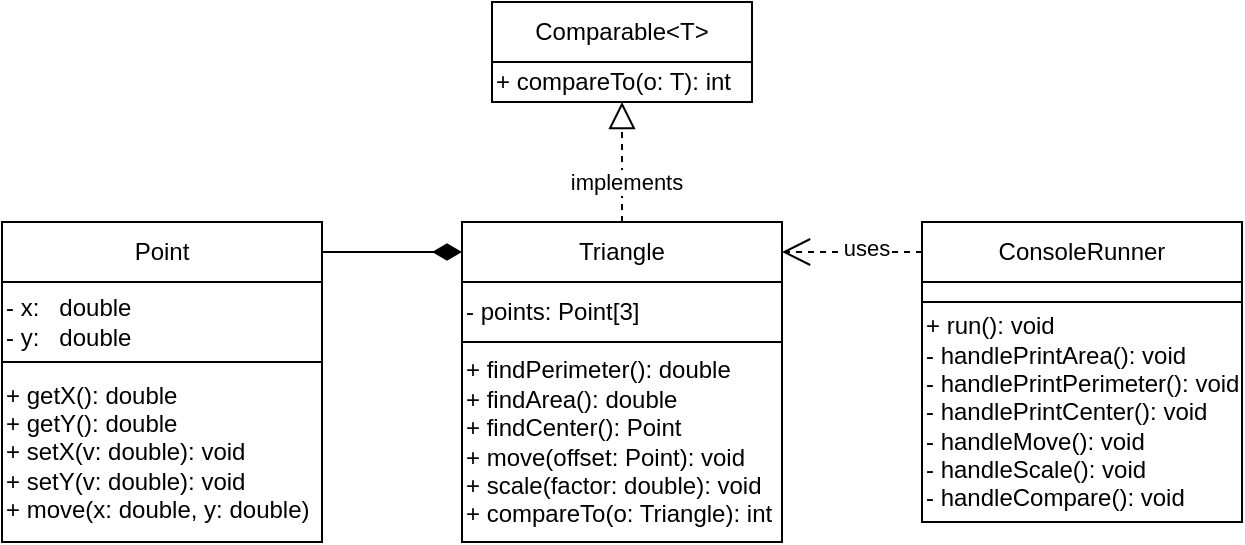 <mxfile>
    <diagram id="3jqajmg7M_PDbqFlmPRO" name="Страница — 1">
        <mxGraphModel dx="635" dy="465" grid="1" gridSize="10" guides="1" tooltips="1" connect="1" arrows="1" fold="1" page="1" pageScale="1" pageWidth="850" pageHeight="1100" background="none" math="0" shadow="0">
            <root>
                <mxCell id="0"/>
                <mxCell id="1" parent="0"/>
                <mxCell id="2" style="edgeStyle=orthogonalEdgeStyle;rounded=0;orthogonalLoop=1;jettySize=auto;html=1;exitX=1;exitY=0.5;exitDx=0;exitDy=0;entryX=0;entryY=0.5;entryDx=0;entryDy=0;endArrow=diamondThin;endFill=1;endSize=12;" parent="1" source="3" target="8" edge="1">
                    <mxGeometry relative="1" as="geometry"/>
                </mxCell>
                <mxCell id="3" value="Point&lt;br&gt;" style="rounded=0;whiteSpace=wrap;html=1;" parent="1" vertex="1">
                    <mxGeometry x="250" y="130" width="160" height="30" as="geometry"/>
                </mxCell>
                <mxCell id="4" value="- x:&lt;span style=&quot;white-space: pre;&quot;&gt;&#9;&lt;/span&gt;double&lt;br&gt;- y:&lt;span style=&quot;white-space: pre;&quot;&gt;&#9;&lt;/span&gt;double" style="rounded=0;whiteSpace=wrap;html=1;align=left;" parent="1" vertex="1">
                    <mxGeometry x="250" y="160" width="160" height="40" as="geometry"/>
                </mxCell>
                <mxCell id="5" value="+ getX(): double&lt;br&gt;+ getY(): double&lt;br&gt;+ setX(v: double): void&lt;br&gt;+ setY(v: double): void&lt;br&gt;+ move(x: double, y: double)" style="rounded=0;whiteSpace=wrap;html=1;align=left;" parent="1" vertex="1">
                    <mxGeometry x="250" y="200" width="160" height="90" as="geometry"/>
                </mxCell>
                <mxCell id="6" style="edgeStyle=orthogonalEdgeStyle;rounded=0;orthogonalLoop=1;jettySize=auto;html=1;exitX=0.5;exitY=0;exitDx=0;exitDy=0;dashed=1;endArrow=block;endFill=0;endSize=11;entryX=0.5;entryY=1;entryDx=0;entryDy=0;" parent="1" source="8" target="13" edge="1">
                    <mxGeometry relative="1" as="geometry">
                        <mxPoint x="620" y="90" as="targetPoint"/>
                    </mxGeometry>
                </mxCell>
                <mxCell id="7" value="implements" style="edgeLabel;html=1;align=center;verticalAlign=middle;resizable=0;points=[];rounded=0;" parent="6" vertex="1" connectable="0">
                    <mxGeometry x="-0.333" y="-2" relative="1" as="geometry">
                        <mxPoint as="offset"/>
                    </mxGeometry>
                </mxCell>
                <mxCell id="8" value="Triangle" style="rounded=0;whiteSpace=wrap;html=1;" parent="1" vertex="1">
                    <mxGeometry x="480" y="130" width="160" height="30" as="geometry"/>
                </mxCell>
                <mxCell id="12" value="" style="edgeStyle=none;html=1;" parent="1" source="9" target="10" edge="1">
                    <mxGeometry relative="1" as="geometry"/>
                </mxCell>
                <mxCell id="9" value="- points: Point[3]" style="rounded=0;whiteSpace=wrap;html=1;align=left;" parent="1" vertex="1">
                    <mxGeometry x="480" y="160" width="160" height="30" as="geometry"/>
                </mxCell>
                <mxCell id="10" value="+ findPerimeter(): double&lt;br&gt;+ findArea(): double&lt;br&gt;+ findCenter(): Point&lt;br&gt;+ move(offset: Point): void&lt;br&gt;+ scale(factor: double): void&lt;br&gt;+ compareTo(o: Triangle): int" style="rounded=0;whiteSpace=wrap;html=1;align=left;" parent="1" vertex="1">
                    <mxGeometry x="480" y="190" width="160" height="100" as="geometry"/>
                </mxCell>
                <mxCell id="11" value="Comparable&amp;lt;T&amp;gt;" style="rounded=0;whiteSpace=wrap;html=1;" parent="1" vertex="1">
                    <mxGeometry x="495" y="20" width="130" height="30" as="geometry"/>
                </mxCell>
                <mxCell id="13" value="+ compareTo(o: T): int" style="rounded=0;whiteSpace=wrap;html=1;align=left;" parent="1" vertex="1">
                    <mxGeometry x="495" y="50" width="130" height="20" as="geometry"/>
                </mxCell>
                <mxCell id="18" style="edgeStyle=none;html=1;exitX=0;exitY=0.5;exitDx=0;exitDy=0;entryX=1;entryY=0.5;entryDx=0;entryDy=0;dashed=1;endArrow=open;endFill=0;endSize=12;" edge="1" parent="1" source="14" target="8">
                    <mxGeometry relative="1" as="geometry"/>
                </mxCell>
                <mxCell id="19" value="uses" style="edgeLabel;html=1;align=center;verticalAlign=middle;resizable=0;points=[];" vertex="1" connectable="0" parent="18">
                    <mxGeometry x="-0.186" y="-2" relative="1" as="geometry">
                        <mxPoint as="offset"/>
                    </mxGeometry>
                </mxCell>
                <mxCell id="14" value="ConsoleRunner" style="rounded=0;whiteSpace=wrap;html=1;" vertex="1" parent="1">
                    <mxGeometry x="710" y="130" width="160" height="30" as="geometry"/>
                </mxCell>
                <mxCell id="15" value="" style="rounded=0;whiteSpace=wrap;html=1;" vertex="1" parent="1">
                    <mxGeometry x="710" y="160" width="160" height="10" as="geometry"/>
                </mxCell>
                <mxCell id="16" value="+ run(): void&lt;br&gt;- handlePrintArea(): void&lt;br&gt;- handlePrintPerimeter(): void&lt;br&gt;- handlePrintCenter(): void&lt;br&gt;- handleMove(): void&lt;br&gt;- handleScale(): void&lt;br&gt;- handleCompare(): void" style="rounded=0;whiteSpace=wrap;html=1;align=left;" vertex="1" parent="1">
                    <mxGeometry x="710" y="170" width="160" height="110" as="geometry"/>
                </mxCell>
            </root>
        </mxGraphModel>
    </diagram>
</mxfile>